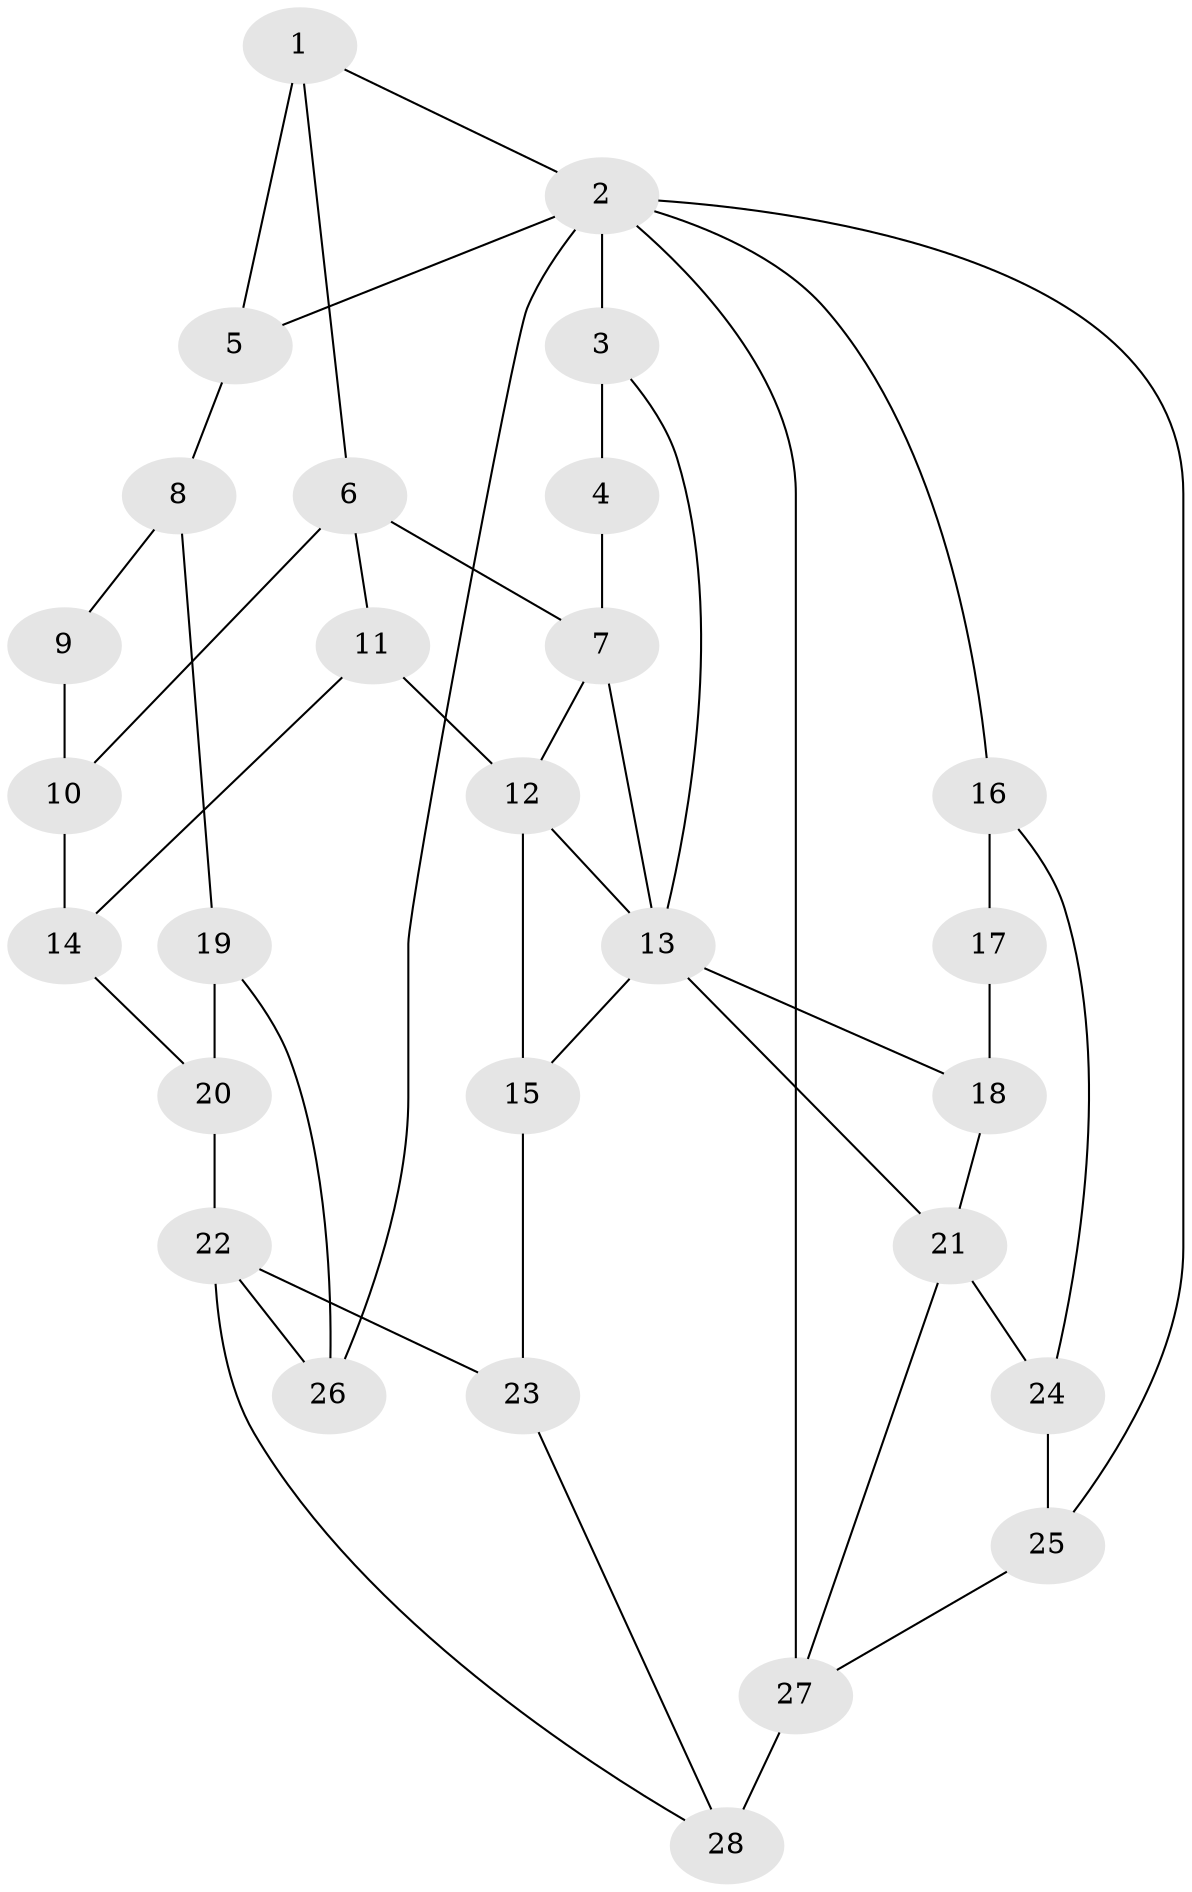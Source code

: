 // original degree distribution, {3: 0.033707865168539325, 5: 0.5056179775280899, 4: 0.23595505617977527, 6: 0.2247191011235955}
// Generated by graph-tools (version 1.1) at 2025/54/03/04/25 22:54:19]
// undirected, 28 vertices, 47 edges
graph export_dot {
  node [color=gray90,style=filled];
  1;
  2;
  3;
  4;
  5;
  6;
  7;
  8;
  9;
  10;
  11;
  12;
  13;
  14;
  15;
  16;
  17;
  18;
  19;
  20;
  21;
  22;
  23;
  24;
  25;
  26;
  27;
  28;
  1 -- 2 [weight=1.0];
  1 -- 5 [weight=3.0];
  1 -- 6 [weight=2.0];
  2 -- 3 [weight=1.0];
  2 -- 5 [weight=1.0];
  2 -- 16 [weight=1.0];
  2 -- 25 [weight=1.0];
  2 -- 26 [weight=2.0];
  2 -- 27 [weight=2.0];
  3 -- 4 [weight=2.0];
  3 -- 13 [weight=1.0];
  4 -- 7 [weight=2.0];
  5 -- 8 [weight=2.0];
  6 -- 7 [weight=1.0];
  6 -- 10 [weight=2.0];
  6 -- 11 [weight=1.0];
  7 -- 12 [weight=1.0];
  7 -- 13 [weight=1.0];
  8 -- 9 [weight=2.0];
  8 -- 19 [weight=2.0];
  9 -- 10 [weight=2.0];
  10 -- 14 [weight=2.0];
  11 -- 12 [weight=2.0];
  11 -- 14 [weight=1.0];
  12 -- 13 [weight=1.0];
  12 -- 15 [weight=2.0];
  13 -- 15 [weight=1.0];
  13 -- 18 [weight=1.0];
  13 -- 21 [weight=1.0];
  14 -- 20 [weight=1.0];
  15 -- 23 [weight=1.0];
  16 -- 17 [weight=1.0];
  16 -- 24 [weight=1.0];
  17 -- 18 [weight=1.0];
  18 -- 21 [weight=1.0];
  19 -- 20 [weight=1.0];
  19 -- 26 [weight=2.0];
  20 -- 22 [weight=2.0];
  21 -- 24 [weight=1.0];
  21 -- 27 [weight=1.0];
  22 -- 23 [weight=1.0];
  22 -- 26 [weight=2.0];
  22 -- 28 [weight=1.0];
  23 -- 28 [weight=1.0];
  24 -- 25 [weight=4.0];
  25 -- 27 [weight=1.0];
  27 -- 28 [weight=2.0];
}
